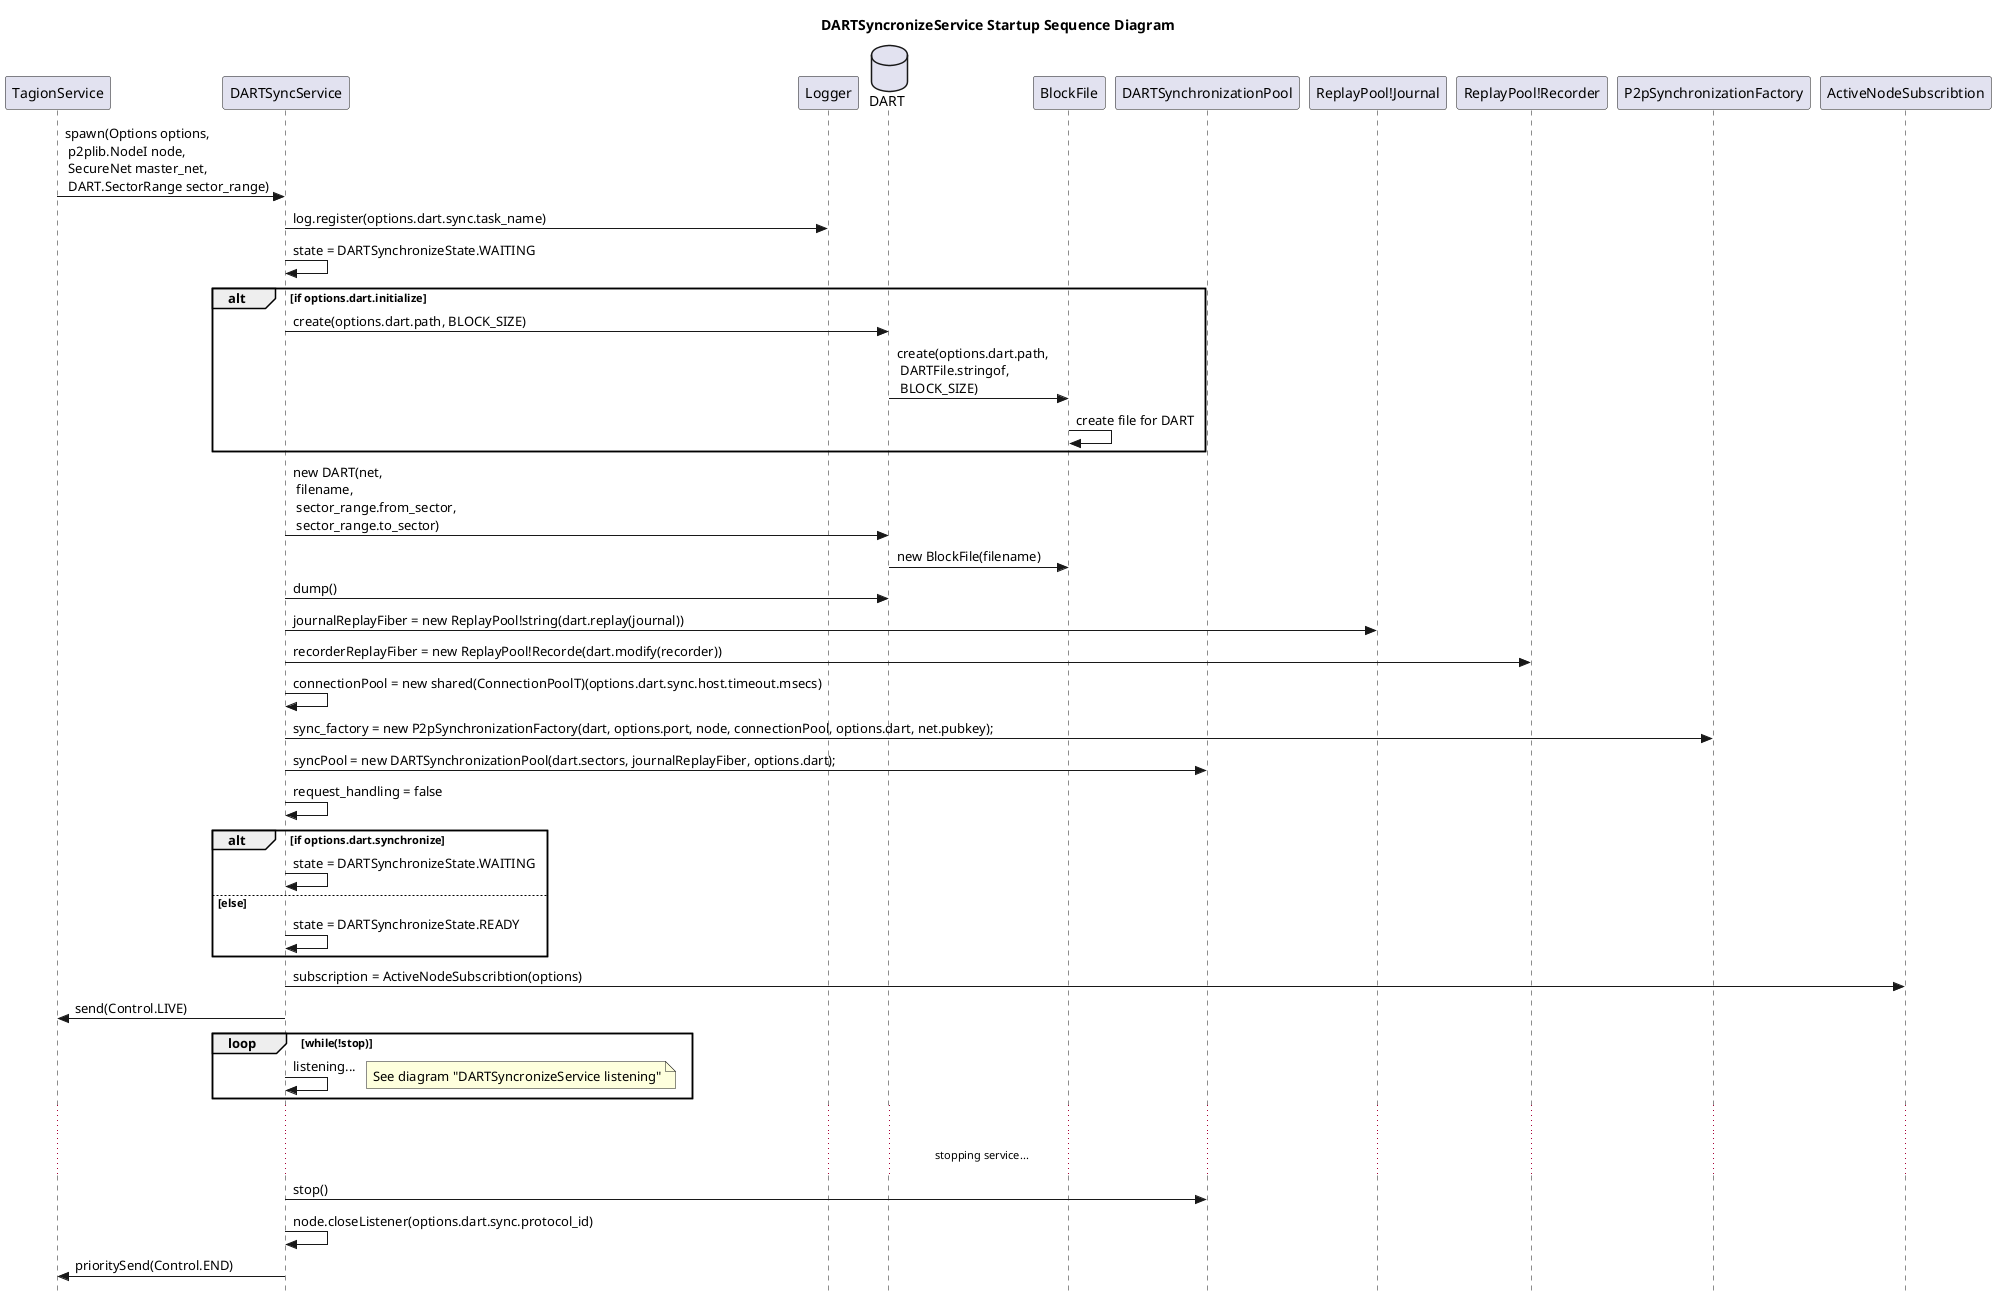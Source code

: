 @startuml DARTSyncService Sequence

skinparam Style strictuml
hide empty description
title DARTSyncronizeService Startup Sequence Diagram

participant TagionService as tagion
participant DARTSyncService as dartsync
participant Logger as logger
database DART as dart
participant BlockFile as blockfile
participant DARTSynchronizationPool as syncpool
participant "ReplayPool!Journal" as journalpool
participant "ReplayPool!Recorder" as recorderpool
participant P2pSynchronizationFactory as syncfactory
participant ActiveNodeSubscribtion as nodesubscription

tagion -> dartsync : spawn(Options options, \n p2plib.NodeI node, \n SecureNet master_net, \n DART.SectorRange sector_range)
dartsync -> logger : log.register(options.dart.sync.task_name)
dartsync -> dartsync : state = DARTSynchronizeState.WAITING

alt if options.dart.initialize
    dartsync -> dart : create(options.dart.path, BLOCK_SIZE)
    dart -> blockfile : create(options.dart.path, \n DARTFile.stringof, \n BLOCK_SIZE)
    blockfile -> blockfile : create file for DART
end

dartsync -> dart : new DART(net, \n filename, \n sector_range.from_sector, \n sector_range.to_sector)
dart -> blockfile : new BlockFile(filename)
dartsync -> dart : dump()

dartsync -> journalpool : journalReplayFiber = new ReplayPool!string(dart.replay(journal))
dartsync -> recorderpool : recorderReplayFiber = new ReplayPool!Recorde(dart.modify(recorder))

dartsync -> dartsync : connectionPool = new shared(ConnectionPoolT)(options.dart.sync.host.timeout.msecs)
dartsync -> syncfactory : sync_factory = new P2pSynchronizationFactory(dart, options.port, node, connectionPool, options.dart, net.pubkey);
dartsync -> syncpool : syncPool = new DARTSynchronizationPool(dart.sectors, journalReplayFiber, options.dart);

dartsync -> dartsync : request_handling = false

alt if options.dart.synchronize
    dartsync -> dartsync : state = DARTSynchronizeState.WAITING
else else
    dartsync -> dartsync : state = DARTSynchronizeState.READY
end

dartsync -> nodesubscription : subscription = ActiveNodeSubscribtion(options)
dartsync -> tagion : send(Control.LIVE)

loop while(!stop)
    dartsync -> dartsync : listening...
    note right : See diagram "DARTSyncronizeService listening"
end

...
...stopping service......

dartsync -> syncpool : stop()
dartsync -> dartsync : node.closeListener(options.dart.sync.protocol_id)
dartsync -> tagion : prioritySend(Control.END)

@enduml
